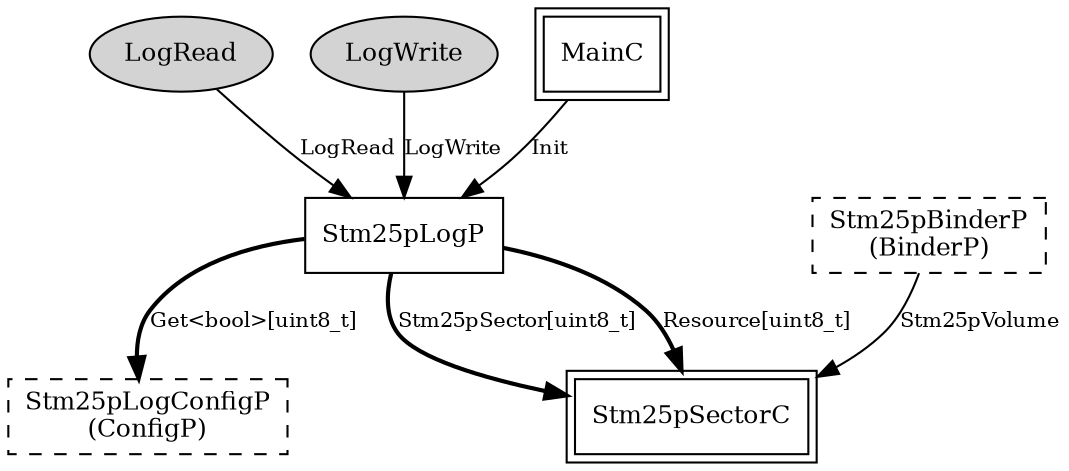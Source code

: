 digraph "tos.chips.stm25p.LogStorageC" {
  n0x2b3677ce6630 [shape=ellipse, style=filled, label="LogRead", fontsize=12];
  "Stm25pLogP" [fontsize=12, shape=box, URL="../chtml/tos.chips.stm25p.Stm25pLogP.html"];
  n0x2b3677cee488 [shape=ellipse, style=filled, label="LogWrite", fontsize=12];
  "Stm25pLogP" [fontsize=12, shape=box, URL="../chtml/tos.chips.stm25p.Stm25pLogP.html"];
  "Stm25pLogP" [fontsize=12, shape=box, URL="../chtml/tos.chips.stm25p.Stm25pLogP.html"];
  "Stm25pSectorC" [fontsize=12, shape=box,peripheries=2, URL="../chtml/tos.chips.stm25p.Stm25pSectorC.html"];
  "Stm25pLogP" [fontsize=12, shape=box, URL="../chtml/tos.chips.stm25p.Stm25pLogP.html"];
  "Stm25pSectorC" [fontsize=12, shape=box,peripheries=2, URL="../chtml/tos.chips.stm25p.Stm25pSectorC.html"];
  "LogStorageC.BinderP" [fontsize=12, shape=box, style=dashed, label="Stm25pBinderP\n(BinderP)", URL="../chtml/tos.chips.stm25p.Stm25pBinderP.html"];
  "Stm25pSectorC" [fontsize=12, shape=box,peripheries=2, URL="../chtml/tos.chips.stm25p.Stm25pSectorC.html"];
  "Stm25pLogP" [fontsize=12, shape=box, URL="../chtml/tos.chips.stm25p.Stm25pLogP.html"];
  "LogStorageC.ConfigP" [fontsize=12, shape=box, style=dashed, label="Stm25pLogConfigP\n(ConfigP)", URL="../chtml/tos.chips.stm25p.Stm25pLogConfigP.html"];
  "MainC" [fontsize=12, shape=box,peripheries=2, URL="../chtml/tos.lib.printf.MainC.html"];
  "Stm25pLogP" [fontsize=12, shape=box, URL="../chtml/tos.chips.stm25p.Stm25pLogP.html"];
  "n0x2b3677ce6630" -> "Stm25pLogP" [label="LogRead", URL="../ihtml/tos.interfaces.LogRead.html", fontsize=10];
  "n0x2b3677cee488" -> "Stm25pLogP" [label="LogWrite", URL="../ihtml/tos.interfaces.LogWrite.html", fontsize=10];
  "Stm25pLogP" -> "Stm25pSectorC" [label="Resource[uint8_t]", style=bold, URL="../ihtml/tos.interfaces.Resource.html", fontsize=10];
  "Stm25pLogP" -> "Stm25pSectorC" [label="Stm25pSector[uint8_t]", style=bold, URL="../ihtml/tos.chips.stm25p.Stm25pSector.html", fontsize=10];
  "LogStorageC.BinderP" -> "Stm25pSectorC" [label="Stm25pVolume", URL="../ihtml/tos.chips.stm25p.Stm25pVolume.html", fontsize=10];
  "Stm25pLogP" -> "LogStorageC.ConfigP" [label="Get<bool>[uint8_t]", style=bold, URL="../ihtml/tos.interfaces.Get.html", fontsize=10];
  "MainC" -> "Stm25pLogP" [label="Init", URL="../ihtml/tos.interfaces.Init.html", fontsize=10];
}
